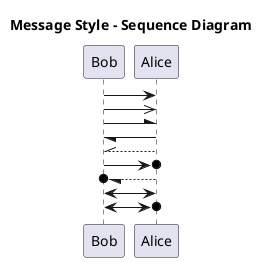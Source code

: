@startuml

title Message Style - Sequence Diagram

Bob -> Alice
Bob ->> Alice
Bob -\ Alice
Bob \- Alice
Bob //-- Alice

Bob ->o Alice
Bob o\-- Alice

Bob <-> Alice
Bob <->o Alice

@enduml